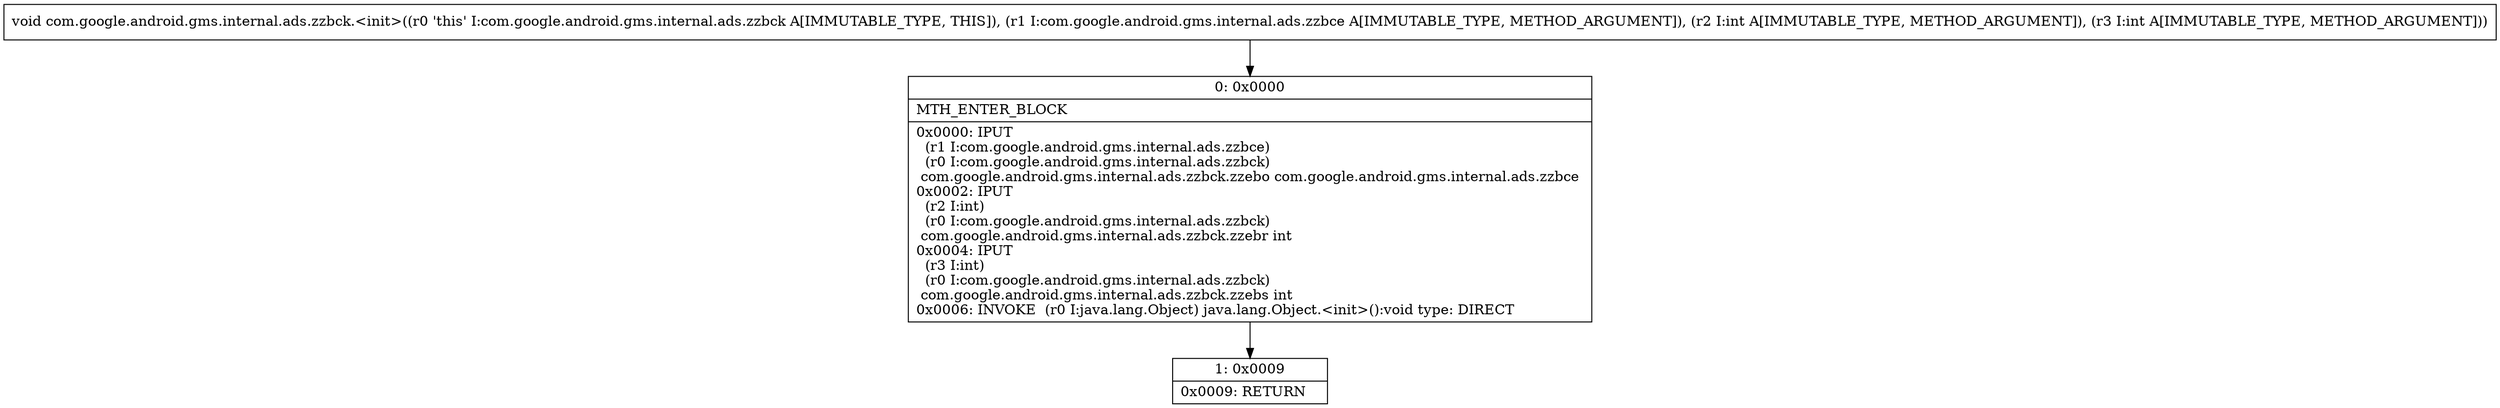 digraph "CFG forcom.google.android.gms.internal.ads.zzbck.\<init\>(Lcom\/google\/android\/gms\/internal\/ads\/zzbce;II)V" {
Node_0 [shape=record,label="{0\:\ 0x0000|MTH_ENTER_BLOCK\l|0x0000: IPUT  \l  (r1 I:com.google.android.gms.internal.ads.zzbce)\l  (r0 I:com.google.android.gms.internal.ads.zzbck)\l com.google.android.gms.internal.ads.zzbck.zzebo com.google.android.gms.internal.ads.zzbce \l0x0002: IPUT  \l  (r2 I:int)\l  (r0 I:com.google.android.gms.internal.ads.zzbck)\l com.google.android.gms.internal.ads.zzbck.zzebr int \l0x0004: IPUT  \l  (r3 I:int)\l  (r0 I:com.google.android.gms.internal.ads.zzbck)\l com.google.android.gms.internal.ads.zzbck.zzebs int \l0x0006: INVOKE  (r0 I:java.lang.Object) java.lang.Object.\<init\>():void type: DIRECT \l}"];
Node_1 [shape=record,label="{1\:\ 0x0009|0x0009: RETURN   \l}"];
MethodNode[shape=record,label="{void com.google.android.gms.internal.ads.zzbck.\<init\>((r0 'this' I:com.google.android.gms.internal.ads.zzbck A[IMMUTABLE_TYPE, THIS]), (r1 I:com.google.android.gms.internal.ads.zzbce A[IMMUTABLE_TYPE, METHOD_ARGUMENT]), (r2 I:int A[IMMUTABLE_TYPE, METHOD_ARGUMENT]), (r3 I:int A[IMMUTABLE_TYPE, METHOD_ARGUMENT])) }"];
MethodNode -> Node_0;
Node_0 -> Node_1;
}

